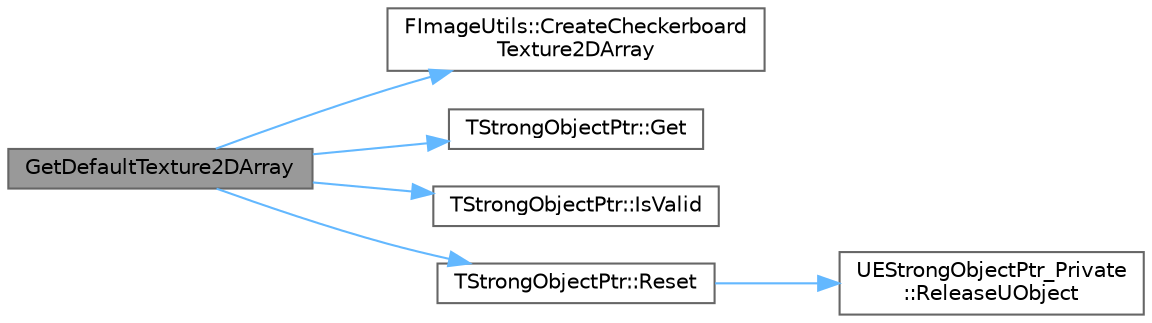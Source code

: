 digraph "GetDefaultTexture2DArray"
{
 // INTERACTIVE_SVG=YES
 // LATEX_PDF_SIZE
  bgcolor="transparent";
  edge [fontname=Helvetica,fontsize=10,labelfontname=Helvetica,labelfontsize=10];
  node [fontname=Helvetica,fontsize=10,shape=box,height=0.2,width=0.4];
  rankdir="LR";
  Node1 [id="Node000001",label="GetDefaultTexture2DArray",height=0.2,width=0.4,color="gray40", fillcolor="grey60", style="filled", fontcolor="black",tooltip="Get the optimal placeholder to use during texture compilation."];
  Node1 -> Node2 [id="edge1_Node000001_Node000002",color="steelblue1",style="solid",tooltip=" "];
  Node2 [id="Node000002",label="FImageUtils::CreateCheckerboard\lTexture2DArray",height=0.2,width=0.4,color="grey40", fillcolor="white", style="filled",URL="$df/df0/classFImageUtils.html#ac0962112224a6d569a431fdac5e14fc6",tooltip="Creates a new UTexture2DArray with a checkerboard pattern."];
  Node1 -> Node3 [id="edge2_Node000001_Node000003",color="steelblue1",style="solid",tooltip=" "];
  Node3 [id="Node000003",label="TStrongObjectPtr::Get",height=0.2,width=0.4,color="grey40", fillcolor="white", style="filled",URL="$d9/d03/classTStrongObjectPtr.html#a5d8447273def059892f738d099df31cd",tooltip=" "];
  Node1 -> Node4 [id="edge3_Node000001_Node000004",color="steelblue1",style="solid",tooltip=" "];
  Node4 [id="Node000004",label="TStrongObjectPtr::IsValid",height=0.2,width=0.4,color="grey40", fillcolor="white", style="filled",URL="$d9/d03/classTStrongObjectPtr.html#a6e924d90cf6622b6b2d91a37ffde9149",tooltip=" "];
  Node1 -> Node5 [id="edge4_Node000001_Node000005",color="steelblue1",style="solid",tooltip=" "];
  Node5 [id="Node000005",label="TStrongObjectPtr::Reset",height=0.2,width=0.4,color="grey40", fillcolor="white", style="filled",URL="$d9/d03/classTStrongObjectPtr.html#a6b1b32f0fcf93090a069c9b6f7f04b8c",tooltip=" "];
  Node5 -> Node6 [id="edge5_Node000005_Node000006",color="steelblue1",style="solid",tooltip=" "];
  Node6 [id="Node000006",label="UEStrongObjectPtr_Private\l::ReleaseUObject",height=0.2,width=0.4,color="grey40", fillcolor="white", style="filled",URL="$d1/da7/namespaceUEStrongObjectPtr__Private.html#a5ffed5ad58b090765a244282439c5013",tooltip=" "];
}
